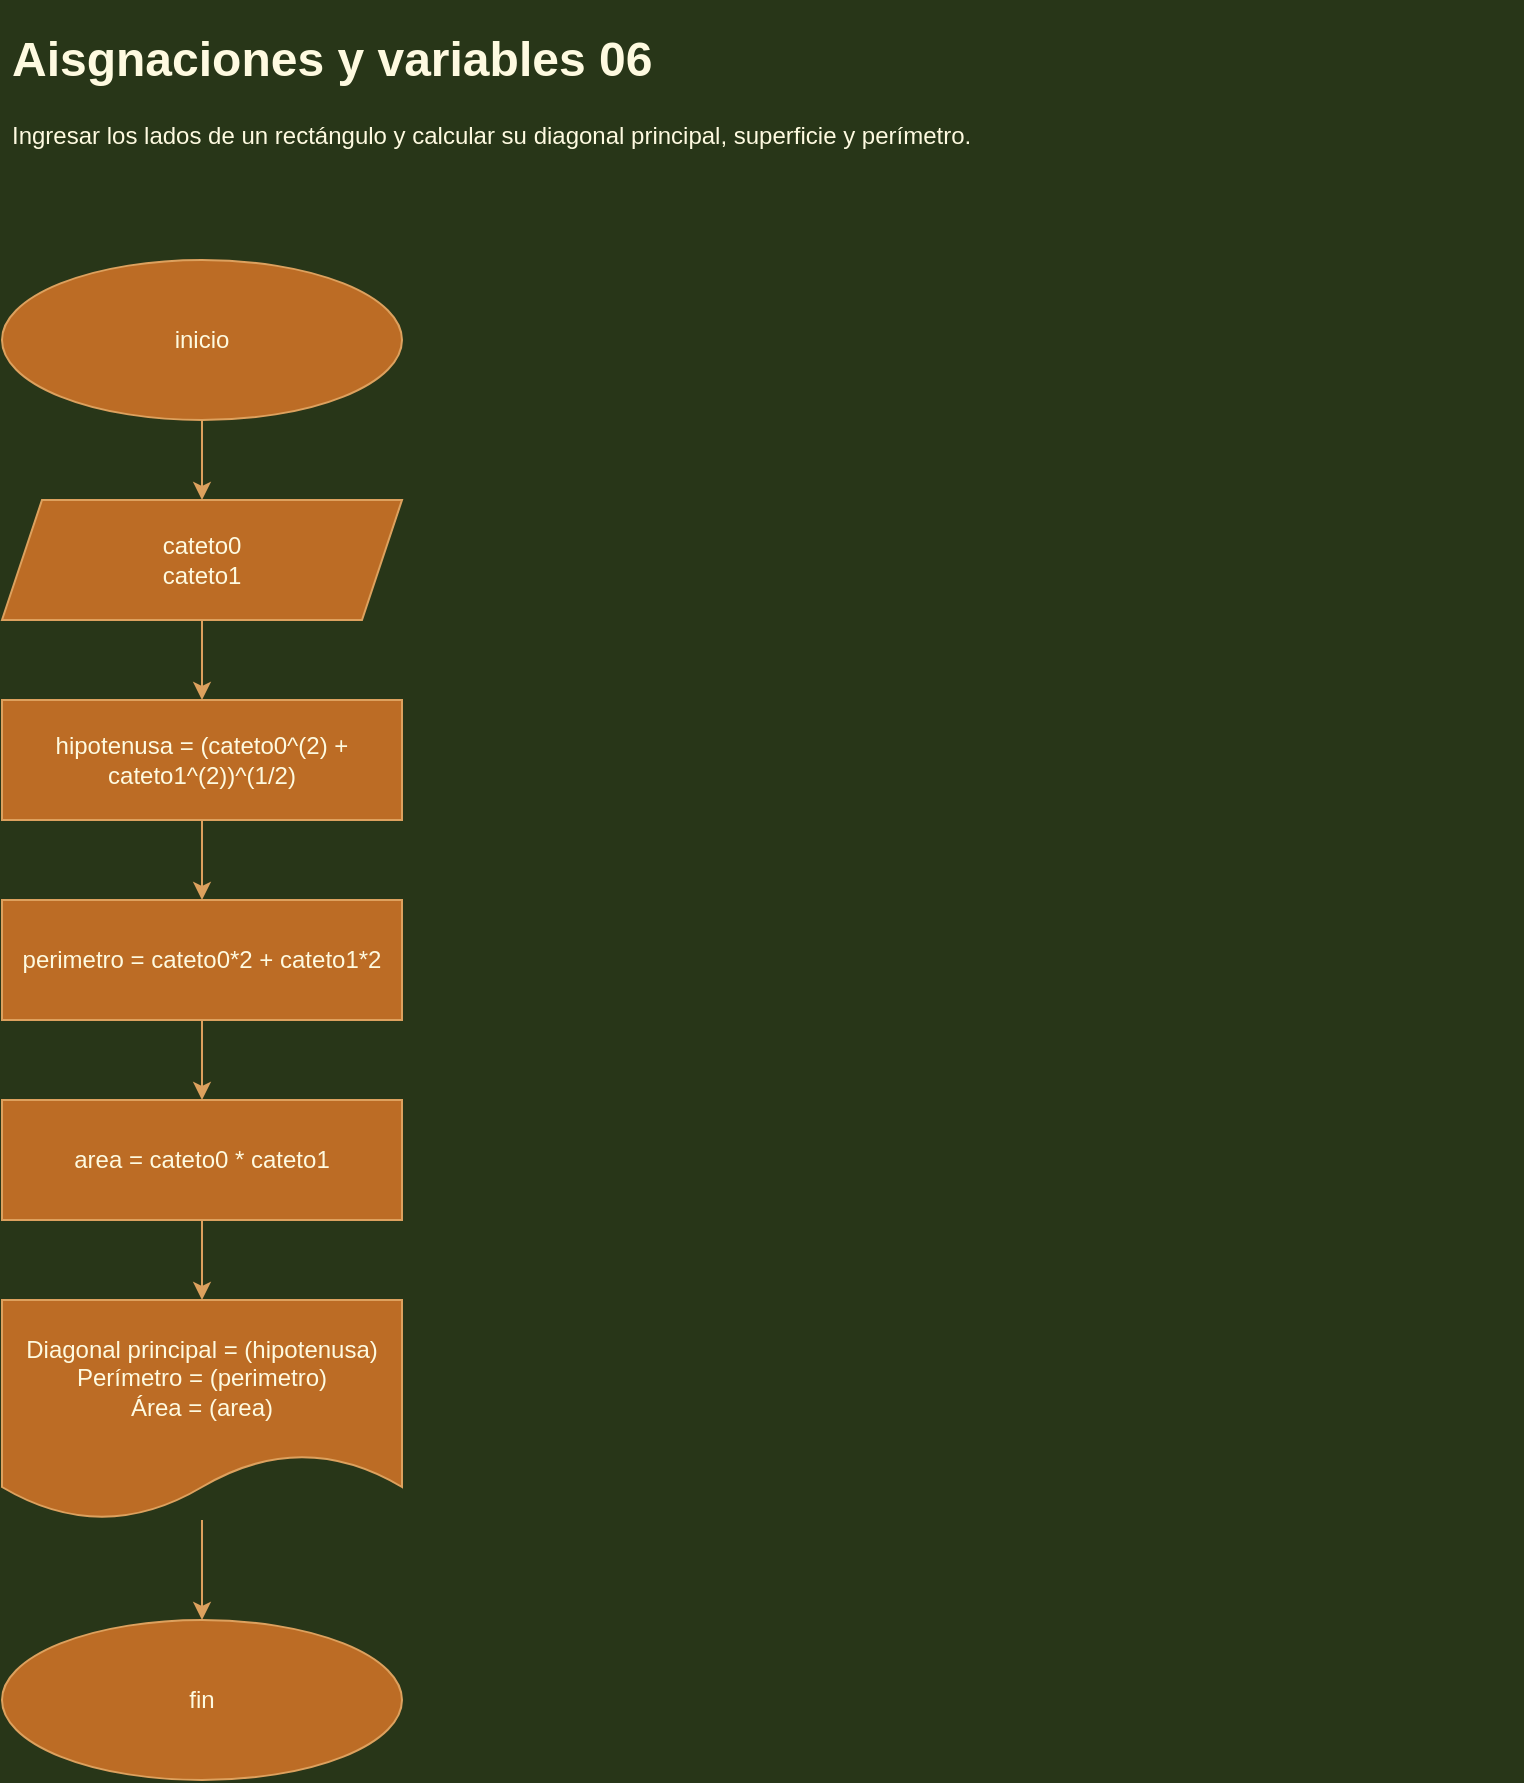 <mxfile version="13.6.3" type="device"><diagram id="O2RBJ_67Vak_LxToiBlM" name="Page-1"><mxGraphModel dx="1422" dy="751" grid="1" gridSize="10" guides="1" tooltips="1" connect="1" arrows="1" fold="1" page="1" pageScale="1" pageWidth="827" pageHeight="1169" background="#283618" math="0" shadow="0"><root><mxCell id="0"/><mxCell id="1" parent="0"/><mxCell id="fHFpyO-xAWeqVyRHFYBr-1" value="&lt;h1&gt;Aisgnaciones y variables 06&lt;/h1&gt;&lt;p&gt;Ingresar los lados de un rectángulo y calcular su diagonal principal, superficie y perímetro.&lt;/p&gt;" style="text;html=1;strokeColor=none;fillColor=none;spacing=5;spacingTop=-20;whiteSpace=wrap;overflow=hidden;rounded=0;fontColor=#FEFAE0;" vertex="1" parent="1"><mxGeometry x="40" y="40" width="760" height="120" as="geometry"/></mxCell><mxCell id="fHFpyO-xAWeqVyRHFYBr-5" value="" style="edgeStyle=orthogonalEdgeStyle;rounded=0;orthogonalLoop=1;jettySize=auto;html=1;labelBackgroundColor=#283618;strokeColor=#DDA15E;fontColor=#FEFAE0;" edge="1" parent="1" source="fHFpyO-xAWeqVyRHFYBr-2" target="fHFpyO-xAWeqVyRHFYBr-4"><mxGeometry relative="1" as="geometry"/></mxCell><mxCell id="fHFpyO-xAWeqVyRHFYBr-2" value="inicio" style="ellipse;whiteSpace=wrap;html=1;fillColor=#BC6C25;strokeColor=#DDA15E;fontColor=#FEFAE0;" vertex="1" parent="1"><mxGeometry x="40" y="160" width="200" height="80" as="geometry"/></mxCell><mxCell id="fHFpyO-xAWeqVyRHFYBr-7" value="" style="edgeStyle=orthogonalEdgeStyle;rounded=0;orthogonalLoop=1;jettySize=auto;html=1;labelBackgroundColor=#283618;strokeColor=#DDA15E;fontColor=#FEFAE0;" edge="1" parent="1" source="fHFpyO-xAWeqVyRHFYBr-4" target="fHFpyO-xAWeqVyRHFYBr-6"><mxGeometry relative="1" as="geometry"/></mxCell><mxCell id="fHFpyO-xAWeqVyRHFYBr-4" value="cateto0&lt;br&gt;cateto1" style="shape=parallelogram;perimeter=parallelogramPerimeter;whiteSpace=wrap;html=1;fixedSize=1;fillColor=#BC6C25;strokeColor=#DDA15E;fontColor=#FEFAE0;" vertex="1" parent="1"><mxGeometry x="40" y="280" width="200" height="60" as="geometry"/></mxCell><mxCell id="fHFpyO-xAWeqVyRHFYBr-9" value="" style="edgeStyle=orthogonalEdgeStyle;rounded=0;orthogonalLoop=1;jettySize=auto;html=1;labelBackgroundColor=#283618;strokeColor=#DDA15E;fontColor=#FEFAE0;" edge="1" parent="1" source="fHFpyO-xAWeqVyRHFYBr-6" target="fHFpyO-xAWeqVyRHFYBr-8"><mxGeometry relative="1" as="geometry"/></mxCell><mxCell id="fHFpyO-xAWeqVyRHFYBr-6" value="hipotenusa = (cateto0^(2) + cateto1^(2))^(1/2)" style="whiteSpace=wrap;html=1;fillColor=#BC6C25;strokeColor=#DDA15E;fontColor=#FEFAE0;" vertex="1" parent="1"><mxGeometry x="40" y="380" width="200" height="60" as="geometry"/></mxCell><mxCell id="fHFpyO-xAWeqVyRHFYBr-11" value="" style="edgeStyle=orthogonalEdgeStyle;rounded=0;orthogonalLoop=1;jettySize=auto;html=1;labelBackgroundColor=#283618;strokeColor=#DDA15E;fontColor=#FEFAE0;" edge="1" parent="1" source="fHFpyO-xAWeqVyRHFYBr-8" target="fHFpyO-xAWeqVyRHFYBr-10"><mxGeometry relative="1" as="geometry"/></mxCell><mxCell id="fHFpyO-xAWeqVyRHFYBr-8" value="perimetro = cateto0*2 + cateto1*2" style="whiteSpace=wrap;html=1;fillColor=#BC6C25;strokeColor=#DDA15E;fontColor=#FEFAE0;" vertex="1" parent="1"><mxGeometry x="40" y="480" width="200" height="60" as="geometry"/></mxCell><mxCell id="fHFpyO-xAWeqVyRHFYBr-13" value="" style="edgeStyle=orthogonalEdgeStyle;rounded=0;orthogonalLoop=1;jettySize=auto;html=1;labelBackgroundColor=#283618;strokeColor=#DDA15E;fontColor=#FEFAE0;" edge="1" parent="1" source="fHFpyO-xAWeqVyRHFYBr-10" target="fHFpyO-xAWeqVyRHFYBr-12"><mxGeometry relative="1" as="geometry"/></mxCell><mxCell id="fHFpyO-xAWeqVyRHFYBr-10" value="area = cateto0 * cateto1" style="whiteSpace=wrap;html=1;fillColor=#BC6C25;strokeColor=#DDA15E;fontColor=#FEFAE0;" vertex="1" parent="1"><mxGeometry x="40" y="580" width="200" height="60" as="geometry"/></mxCell><mxCell id="fHFpyO-xAWeqVyRHFYBr-15" value="" style="edgeStyle=orthogonalEdgeStyle;rounded=0;orthogonalLoop=1;jettySize=auto;html=1;labelBackgroundColor=#283618;strokeColor=#DDA15E;fontColor=#FEFAE0;" edge="1" parent="1" source="fHFpyO-xAWeqVyRHFYBr-12" target="fHFpyO-xAWeqVyRHFYBr-14"><mxGeometry relative="1" as="geometry"/></mxCell><mxCell id="fHFpyO-xAWeqVyRHFYBr-12" value="Diagonal principal = (hipotenusa)&lt;br&gt;Perímetro = (perimetro)&lt;br&gt;Área = (area)" style="shape=document;whiteSpace=wrap;html=1;boundedLbl=1;fillColor=#BC6C25;strokeColor=#DDA15E;fontColor=#FEFAE0;" vertex="1" parent="1"><mxGeometry x="40" y="680" width="200" height="110" as="geometry"/></mxCell><mxCell id="fHFpyO-xAWeqVyRHFYBr-14" value="fin" style="ellipse;whiteSpace=wrap;html=1;fillColor=#BC6C25;strokeColor=#DDA15E;fontColor=#FEFAE0;" vertex="1" parent="1"><mxGeometry x="40" y="840" width="200" height="80" as="geometry"/></mxCell></root></mxGraphModel></diagram></mxfile>